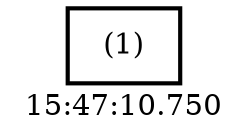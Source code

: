 digraph  g{ graph[label = "15:47:10.750"]
node [shape=rectangle, color=black, fontcolor=black, style=bold] edge [color=black] 0 [label="(1)"] ; 
}


